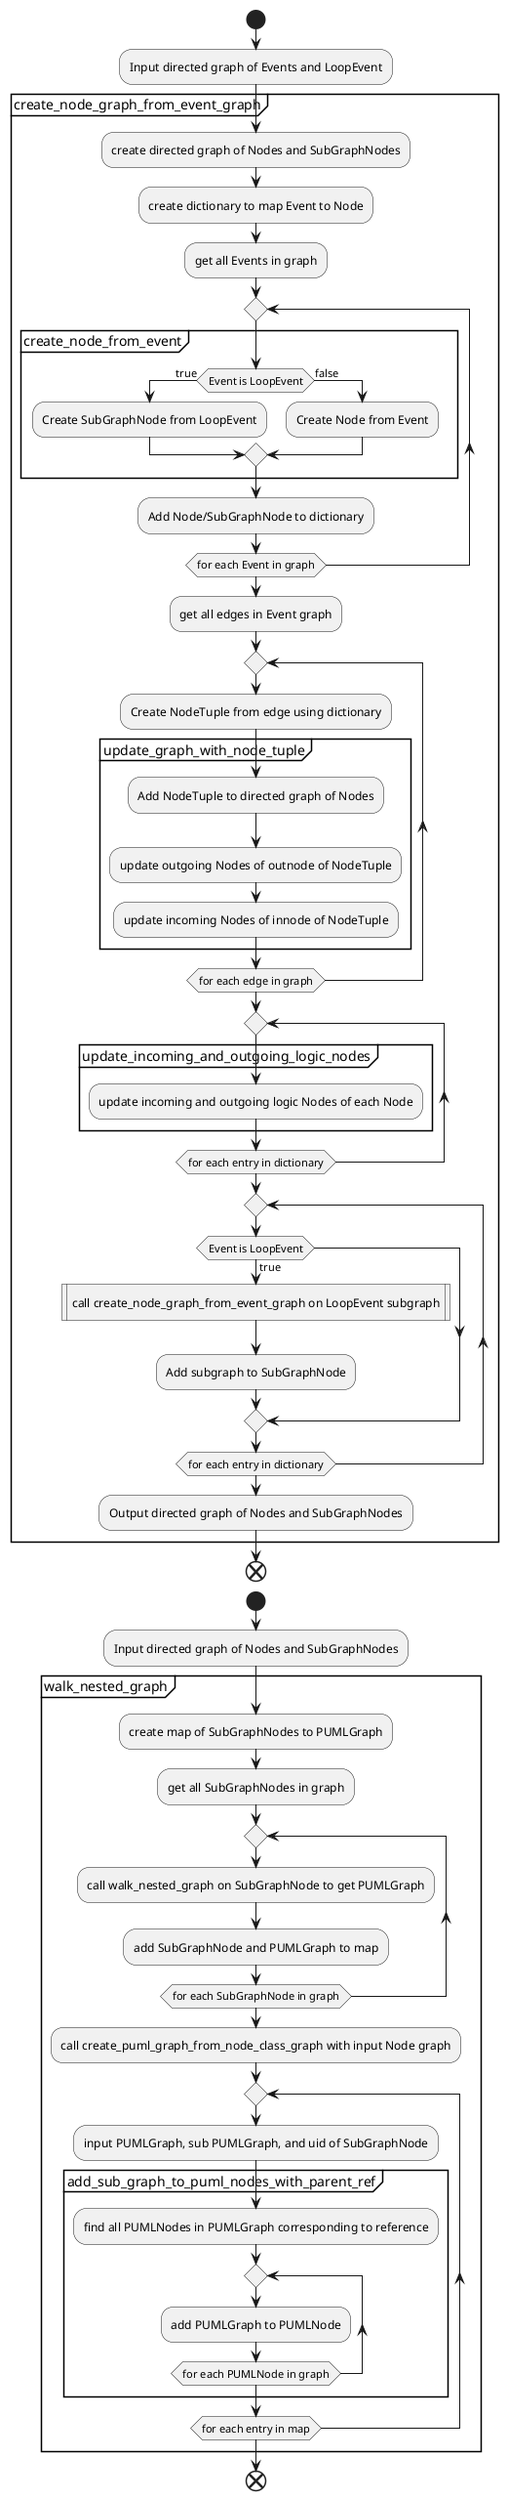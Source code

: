 @startuml
    start
    :Input directed graph of Events and LoopEvent;
    partition "create_node_graph_from_event_graph" {
        :create directed graph of Nodes and SubGraphNodes;
        :create dictionary to map Event to Node;
        :get all Events in graph;
        repeat
            partition "create_node_from_event" {
                if (Event is LoopEvent) then (true)
                    :Create SubGraphNode from LoopEvent;
                else (false)
                    :Create Node from Event;
                endif
            }
            :Add Node/SubGraphNode to dictionary;
        repeat while (for each Event in graph)
        :get all edges in Event graph;
        repeat
            :Create NodeTuple from edge using dictionary;
            partition "update_graph_with_node_tuple" {
                :Add NodeTuple to directed graph of Nodes;
                :update outgoing Nodes of outnode of NodeTuple;
                :update incoming Nodes of innode of NodeTuple;
            }
        repeat while (for each edge in graph)
        repeat
            partition "update_incoming_and_outgoing_logic_nodes" {
                :update incoming and outgoing logic Nodes of each Node;
            }
        repeat while (for each entry in dictionary)
        repeat
            if (Event is LoopEvent) then (true)
                :call create_node_graph_from_event_graph on LoopEvent subgraph|
                :Add subgraph to SubGraphNode;
            endif
        repeat while (for each entry in dictionary)
        :Output directed graph of Nodes and SubGraphNodes;
    }
    end
    start
    :Input directed graph of Nodes and SubGraphNodes;
    partition "walk_nested_graph" {
        :create map of SubGraphNodes to PUMLGraph;
        :get all SubGraphNodes in graph;
        repeat
            :call walk_nested_graph on SubGraphNode to get PUMLGraph;
            :add SubGraphNode and PUMLGraph to map;
        repeat while (for each SubGraphNode in graph)
        :call create_puml_graph_from_node_class_graph with input Node graph;
        repeat
            :input PUMLGraph, sub PUMLGraph, and uid of SubGraphNode;
            partition "add_sub_graph_to_puml_nodes_with_parent_ref" {
                :find all PUMLNodes in PUMLGraph corresponding to reference;
                repeat
                    :add PUMLGraph to PUMLNode;
                repeat while (for each PUMLNode in graph)
            }
        repeat while (for each entry in map)
    }
    end
@enduml